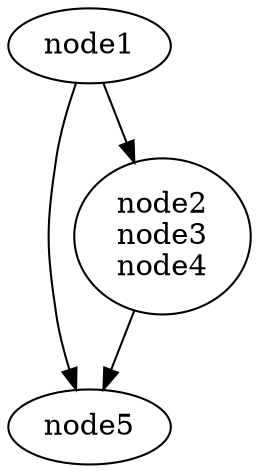 digraph G {
  graph [name="parallel1x3-compact"]
node1 [label=node1];
node5 [label=node5];
"node2
node3
node4" [label="node2
node3
node4"];
node1->node5 ;
node1->"node2
node3
node4" ;
"node2
node3
node4"->node5 ;
}

